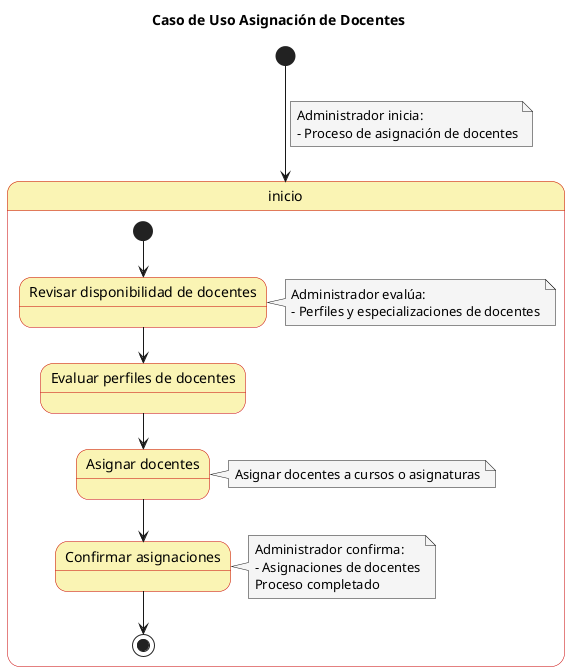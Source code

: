 @startuml

skinparam state {
  BackgroundColor #faf4b4
  BorderColor #c90000
  TextColor #757575
}

skinparam note {
  BackgroundColor #f5f5f5
  TextColor #757575
}

title Caso de Uso Asignación de Docentes

[*] --> inicio
note on link
  Administrador inicia:
  - Proceso de asignación de docentes
end note

state inicio {
  [*] --> revisar_disponibilidad_docentes
  state "Revisar disponibilidad de docentes" as revisar_disponibilidad_docentes

  revisar_disponibilidad_docentes --> evaluar_perfiles_docentes
  note right of revisar_disponibilidad_docentes
    Administrador evalúa:
    - Perfiles y especializaciones de docentes
  end note

  state "Evaluar perfiles de docentes" as evaluar_perfiles_docentes

  evaluar_perfiles_docentes --> asignar_docentes
  state "Asignar docentes" as asignar_docentes
  note right of asignar_docentes
    Asignar docentes a cursos o asignaturas
  end note

  asignar_docentes --> confirmar_asignaciones
  state "Confirmar asignaciones" as confirmar_asignaciones
  note right of confirmar_asignaciones
    Administrador confirma:
    - Asignaciones de docentes
    Proceso completado
  end note

  confirmar_asignaciones --> [*]
}

@enduml

